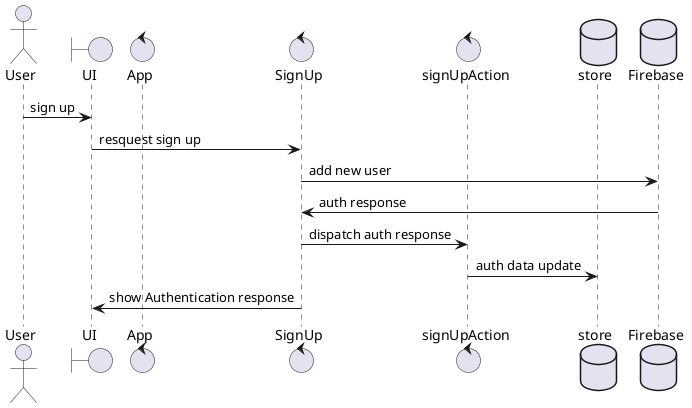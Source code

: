 @startuml

actor User
boundary UI
control App
control SignUp
control signUpAction
database store
database Firebase

User -> UI: sign up
UI -> SignUp: resquest sign up
SignUp -> Firebase: add new user
Firebase -> SignUp: auth response
SignUp -> signUpAction: dispatch auth response
signUpAction -> store: auth data update
SignUp -> UI: show Authentication response

@enduml
